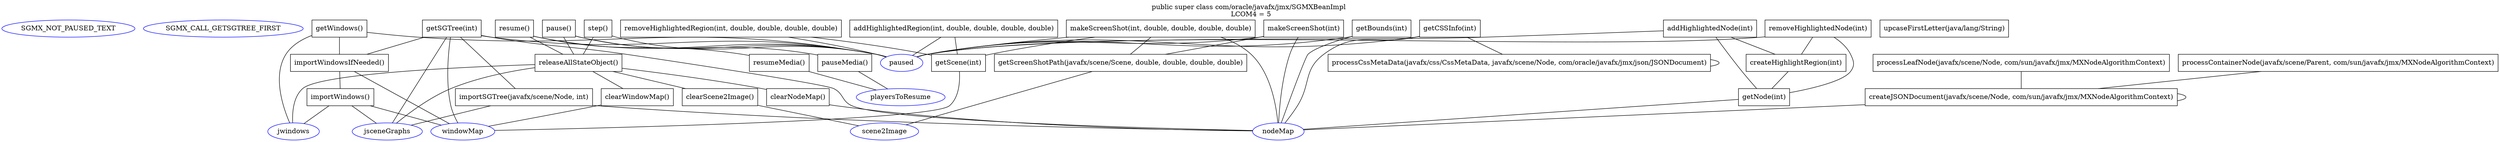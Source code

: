 graph G
{
	overlap=scalexy;
	labelloc="t";
	label="public super class com/oracle/javafx/jmx/SGMXBeanImpl \n LCOM4 = 5";

	node[shape=ellipse,color=blue]
		1[label="SGMX_NOT_PAUSED_TEXT"]
		2[label="SGMX_CALL_GETSGTREE_FIRST"]
		3[label="paused"]
		4[label="windowMap"]
		5[label="jwindows"]
		6[label="nodeMap"]
		7[label="jsceneGraphs"]
		8[label="scene2Image"]
		9[label="playersToResume"];

	node[shape=rectangle,color=black]
		10[label="pause()"]
		11[label="resume()"]
		12[label="step()"]
		13[label="getWindows()"]
		14[label="getSGTree(int)"]
		15[label="addHighlightedNode(int)"]
		16[label="removeHighlightedNode(int)"]
		17[label="addHighlightedRegion(int, double, double, double, double)"]
		18[label="removeHighlightedRegion(int, double, double, double, double)"]
		19[label="getNode(int)"]
		20[label="getScene(int)"]
		21[label="createHighlightRegion(int)"]
		22[label="makeScreenShot(int)"]
		23[label="makeScreenShot(int, double, double, double, double)"]
		24[label="getScreenShotPath(javafx/scene/Scene, double, double, double, double)"]
		25[label="releaseAllStateObject()"]
		26[label="clearWindowMap()"]
		27[label="clearNodeMap()"]
		28[label="clearScene2Image()"]
		29[label="importWindowsIfNeeded()"]
		30[label="importWindows()"]
		31[label="importSGTree(javafx/scene/Node, int)"]
		32[label="getCSSInfo(int)"]
		33[label="processCssMetaData(javafx/css/CssMetaData, javafx/scene/Node, com/oracle/javafx/jmx/json/JSONDocument)"]
		34[label="upcaseFirstLetter(java/lang/String)"]
		35[label="getBounds(int)"]
		36[label="processLeafNode(javafx/scene/Node, com/sun/javafx/jmx/MXNodeAlgorithmContext)"]
		37[label="processContainerNode(javafx/scene/Parent, com/sun/javafx/jmx/MXNodeAlgorithmContext)"]
		38[label="createJSONDocument(javafx/scene/Node, com/sun/javafx/jmx/MXNodeAlgorithmContext)"]
		39[label="pauseMedia()"]
		40[label="resumeMedia()"];

	10 -- 3;
	10 -- 25;
	10 -- 39;
	11 -- 3;
	11 -- 25;
	11 -- 40;
	12 -- 3;
	12 -- 25;
	13 -- 3;
	13 -- 5;
	13 -- 29;
	14 -- 3;
	14 -- 6;
	14 -- 7;
	14 -- 4;
	14 -- 29;
	14 -- 31;
	15 -- 3;
	15 -- 21;
	15 -- 19;
	16 -- 3;
	16 -- 21;
	16 -- 19;
	17 -- 3;
	17 -- 20;
	18 -- 3;
	18 -- 20;
	19 -- 6;
	20 -- 4;
	21 -- 19;
	22 -- 3;
	22 -- 6;
	22 -- 24;
	23 -- 3;
	23 -- 6;
	23 -- 20;
	23 -- 24;
	24 -- 8;
	25 -- 5;
	25 -- 7;
	25 -- 26;
	25 -- 27;
	25 -- 28;
	26 -- 4;
	27 -- 6;
	28 -- 8;
	29 -- 4;
	29 -- 30;
	30 -- 5;
	30 -- 4;
	30 -- 7;
	31 -- 7;
	31 -- 6;
	32 -- 3;
	32 -- 6;
	32 -- 33;
	33 -- 33;
	35 -- 3;
	35 -- 6;
	36 -- 38;
	37 -- 38;
	38 -- 6;
	38 -- 38;
	39 -- 9;
	40 -- 9;
}
